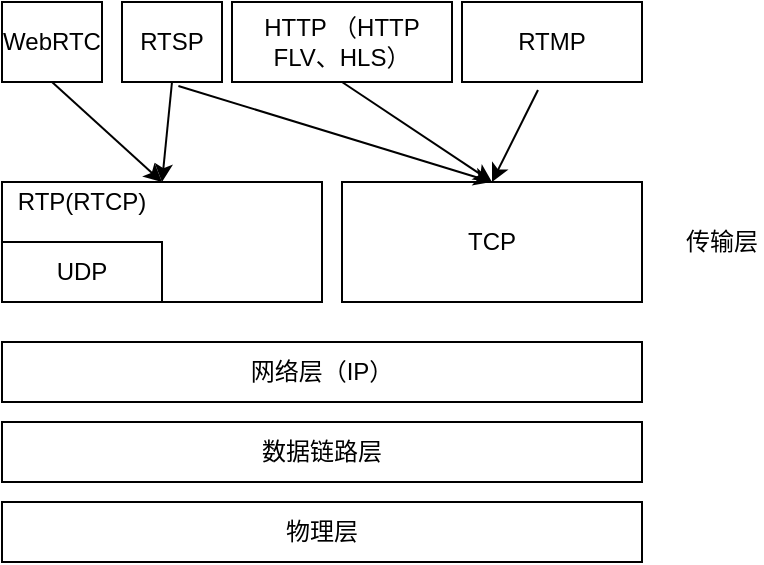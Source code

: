 <mxfile version="10.6.6" type="github"><diagram id="a2k1A4N9SrWkFIEnXRyY" name="Page-1"><mxGraphModel dx="840" dy="484" grid="1" gridSize="10" guides="1" tooltips="1" connect="1" arrows="1" fold="1" page="1" pageScale="1" pageWidth="850" pageHeight="1100" math="0" shadow="0"><root><mxCell id="0"/><mxCell id="1" parent="0"/><mxCell id="TOb2ExijBjXJcEhZorXa-1" value="物理层" style="rounded=0;whiteSpace=wrap;html=1;" parent="1" vertex="1"><mxGeometry x="140" y="400" width="320" height="30" as="geometry"/></mxCell><mxCell id="TOb2ExijBjXJcEhZorXa-2" value="数据链路层" style="rounded=0;whiteSpace=wrap;html=1;" parent="1" vertex="1"><mxGeometry x="140" y="360" width="320" height="30" as="geometry"/></mxCell><mxCell id="TOb2ExijBjXJcEhZorXa-3" value="网络层（IP）" style="rounded=0;whiteSpace=wrap;html=1;" parent="1" vertex="1"><mxGeometry x="140" y="320" width="320" height="30" as="geometry"/></mxCell><mxCell id="TOb2ExijBjXJcEhZorXa-5" value="" style="rounded=0;whiteSpace=wrap;html=1;" parent="1" vertex="1"><mxGeometry x="140" y="240" width="160" height="60" as="geometry"/></mxCell><mxCell id="TOb2ExijBjXJcEhZorXa-6" value="TCP&lt;br&gt;" style="rounded=0;whiteSpace=wrap;html=1;" parent="1" vertex="1"><mxGeometry x="310" y="240" width="150" height="60" as="geometry"/></mxCell><mxCell id="TOb2ExijBjXJcEhZorXa-7" value="UDP&lt;br&gt;" style="rounded=0;whiteSpace=wrap;html=1;" parent="1" vertex="1"><mxGeometry x="140" y="270" width="80" height="30" as="geometry"/></mxCell><mxCell id="TOb2ExijBjXJcEhZorXa-8" value="RTP(RTCP)" style="text;html=1;strokeColor=none;fillColor=none;align=center;verticalAlign=middle;whiteSpace=wrap;rounded=0;" parent="1" vertex="1"><mxGeometry x="160" y="240" width="40" height="20" as="geometry"/></mxCell><mxCell id="TOb2ExijBjXJcEhZorXa-9" value="RTSP" style="rounded=0;whiteSpace=wrap;html=1;" parent="1" vertex="1"><mxGeometry x="200" y="150" width="50" height="40" as="geometry"/></mxCell><mxCell id="TOb2ExijBjXJcEhZorXa-10" value="传输层&lt;br&gt;" style="text;html=1;strokeColor=none;fillColor=none;align=center;verticalAlign=middle;whiteSpace=wrap;rounded=0;" parent="1" vertex="1"><mxGeometry x="480" y="260" width="40" height="20" as="geometry"/></mxCell><mxCell id="TOb2ExijBjXJcEhZorXa-11" value="HTTP （HTTP FLV、HLS）" style="rounded=0;whiteSpace=wrap;html=1;" parent="1" vertex="1"><mxGeometry x="255" y="150" width="110" height="40" as="geometry"/></mxCell><mxCell id="TOb2ExijBjXJcEhZorXa-12" value="RTMP&lt;br&gt;" style="rounded=0;whiteSpace=wrap;html=1;" parent="1" vertex="1"><mxGeometry x="370" y="150" width="90" height="40" as="geometry"/></mxCell><mxCell id="TOb2ExijBjXJcEhZorXa-13" value="" style="endArrow=classic;html=1;exitX=0.5;exitY=1;exitDx=0;exitDy=0;entryX=0.5;entryY=0;entryDx=0;entryDy=0;" parent="1" source="TOb2ExijBjXJcEhZorXa-9" target="TOb2ExijBjXJcEhZorXa-5" edge="1"><mxGeometry width="50" height="50" relative="1" as="geometry"><mxPoint x="90" y="240" as="sourcePoint"/><mxPoint x="140" y="190" as="targetPoint"/></mxGeometry></mxCell><mxCell id="TOb2ExijBjXJcEhZorXa-14" value="" style="endArrow=classic;html=1;exitX=0.564;exitY=1.05;exitDx=0;exitDy=0;exitPerimeter=0;entryX=0.5;entryY=0;entryDx=0;entryDy=0;" parent="1" source="TOb2ExijBjXJcEhZorXa-9" target="TOb2ExijBjXJcEhZorXa-6" edge="1"><mxGeometry width="50" height="50" relative="1" as="geometry"><mxPoint x="80" y="270" as="sourcePoint"/><mxPoint x="130" y="220" as="targetPoint"/></mxGeometry></mxCell><mxCell id="TOb2ExijBjXJcEhZorXa-15" value="" style="endArrow=classic;html=1;exitX=0.5;exitY=1;exitDx=0;exitDy=0;entryX=0.5;entryY=0;entryDx=0;entryDy=0;" parent="1" source="TOb2ExijBjXJcEhZorXa-11" target="TOb2ExijBjXJcEhZorXa-6" edge="1"><mxGeometry width="50" height="50" relative="1" as="geometry"><mxPoint x="50" y="300" as="sourcePoint"/><mxPoint x="100" y="250" as="targetPoint"/></mxGeometry></mxCell><mxCell id="TOb2ExijBjXJcEhZorXa-16" value="" style="endArrow=classic;html=1;exitX=0.422;exitY=1.1;exitDx=0;exitDy=0;exitPerimeter=0;entryX=0.5;entryY=0;entryDx=0;entryDy=0;" parent="1" source="TOb2ExijBjXJcEhZorXa-12" target="TOb2ExijBjXJcEhZorXa-6" edge="1"><mxGeometry width="50" height="50" relative="1" as="geometry"><mxPoint x="520" y="250" as="sourcePoint"/><mxPoint x="220" y="240" as="targetPoint"/></mxGeometry></mxCell><mxCell id="8Its98INLBnAuD1yf53k-1" value="WebRTC" style="rounded=0;whiteSpace=wrap;html=1;" vertex="1" parent="1"><mxGeometry x="140" y="150" width="50" height="40" as="geometry"/></mxCell><mxCell id="8Its98INLBnAuD1yf53k-2" value="" style="endArrow=classic;html=1;exitX=0.5;exitY=1;exitDx=0;exitDy=0;" edge="1" parent="1" source="8Its98INLBnAuD1yf53k-1"><mxGeometry width="50" height="50" relative="1" as="geometry"><mxPoint x="40" y="250" as="sourcePoint"/><mxPoint x="220" y="240" as="targetPoint"/></mxGeometry></mxCell></root></mxGraphModel></diagram></mxfile>